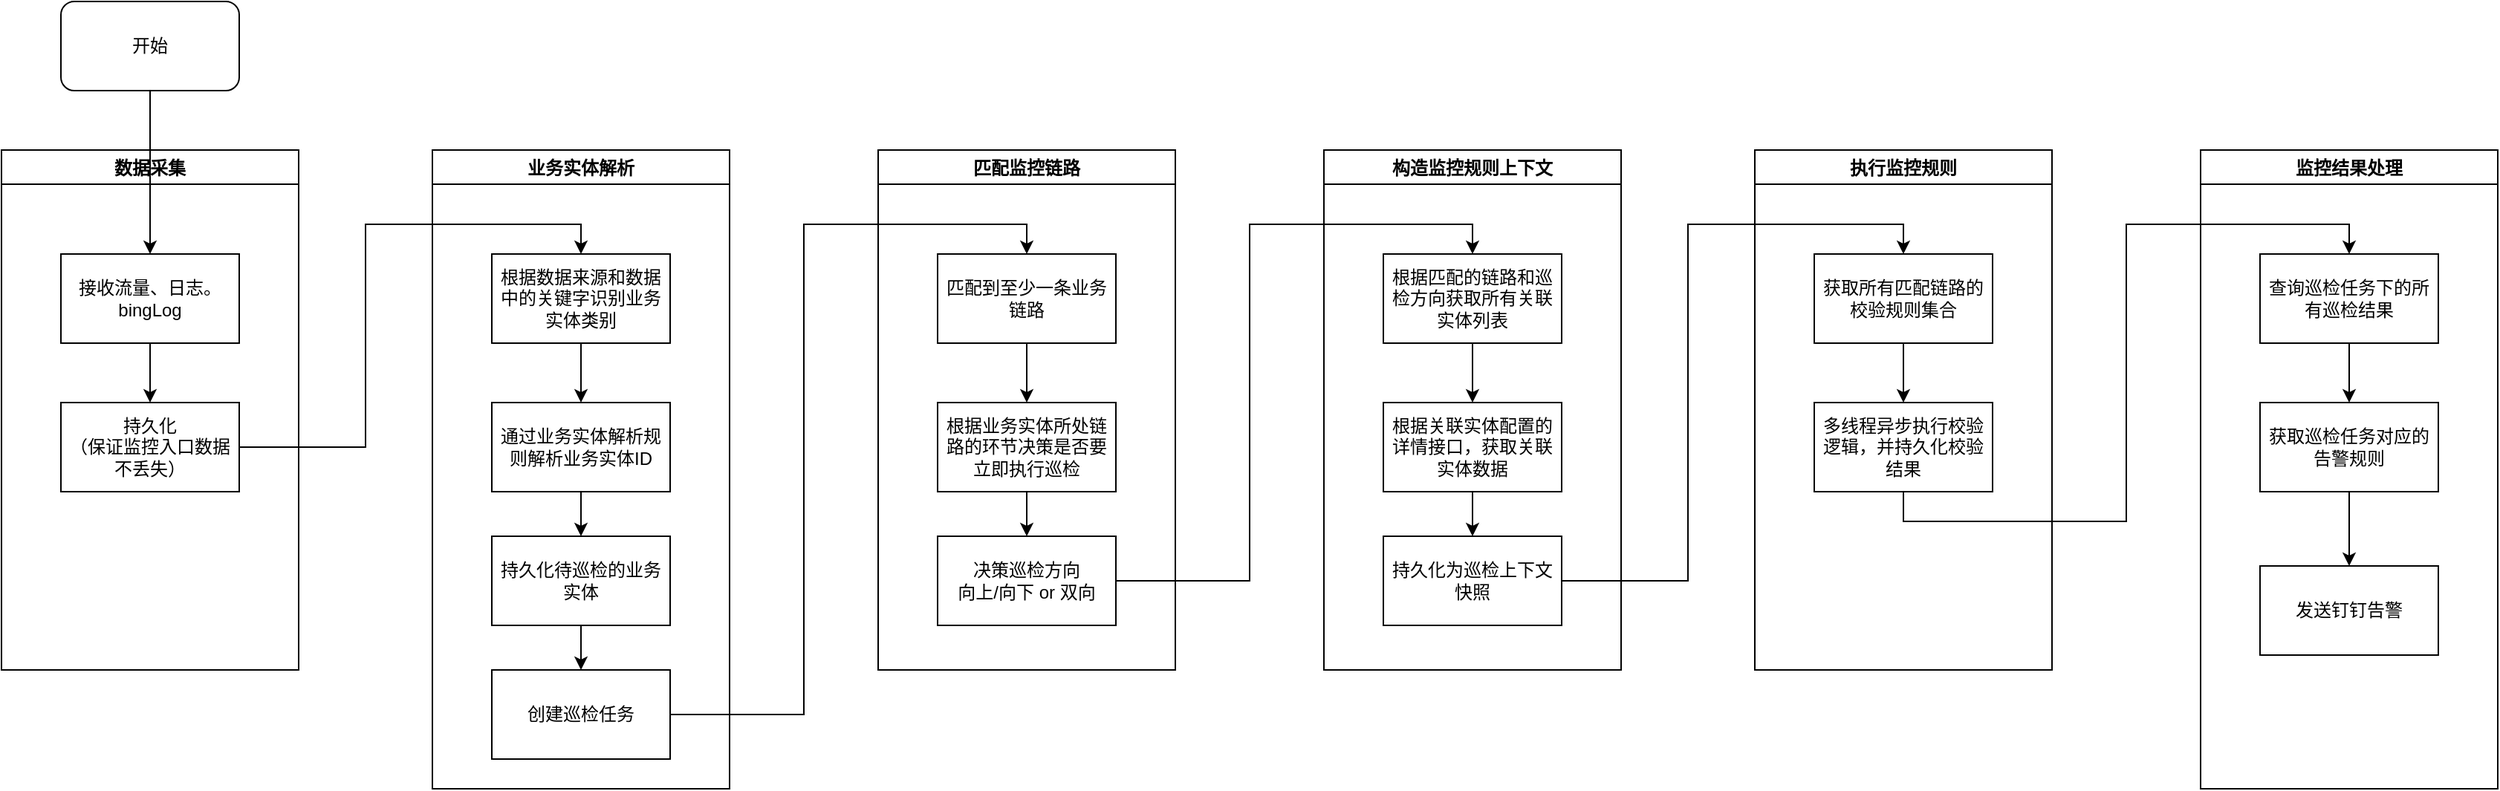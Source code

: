 <mxfile version="20.3.0" type="github">
  <diagram id="D7YODH7v8Cu3DkDxqm7N" name="第 1 页">
    <mxGraphModel dx="1298" dy="882" grid="1" gridSize="10" guides="1" tooltips="1" connect="1" arrows="1" fold="1" page="1" pageScale="1" pageWidth="827" pageHeight="1169" math="0" shadow="0">
      <root>
        <mxCell id="0" />
        <mxCell id="1" parent="0" />
        <mxCell id="Y7YBReNhOn6DADfV4-6s-2" value="业务实体解析" style="swimlane;" parent="1" vertex="1">
          <mxGeometry x="410" y="210" width="200" height="430" as="geometry" />
        </mxCell>
        <mxCell id="NrAy47tPbd4vURZMrOmv-11" style="edgeStyle=orthogonalEdgeStyle;rounded=0;orthogonalLoop=1;jettySize=auto;html=1;entryX=0.5;entryY=0;entryDx=0;entryDy=0;" edge="1" parent="Y7YBReNhOn6DADfV4-6s-2" source="NrAy47tPbd4vURZMrOmv-7" target="NrAy47tPbd4vURZMrOmv-8">
          <mxGeometry relative="1" as="geometry" />
        </mxCell>
        <mxCell id="NrAy47tPbd4vURZMrOmv-7" value="根据数据来源和数据中的关键字识别业务实体类别" style="rounded=0;whiteSpace=wrap;html=1;" vertex="1" parent="Y7YBReNhOn6DADfV4-6s-2">
          <mxGeometry x="40" y="70" width="120" height="60" as="geometry" />
        </mxCell>
        <mxCell id="NrAy47tPbd4vURZMrOmv-12" style="edgeStyle=orthogonalEdgeStyle;rounded=0;orthogonalLoop=1;jettySize=auto;html=1;entryX=0.5;entryY=0;entryDx=0;entryDy=0;" edge="1" parent="Y7YBReNhOn6DADfV4-6s-2" source="NrAy47tPbd4vURZMrOmv-8" target="NrAy47tPbd4vURZMrOmv-9">
          <mxGeometry relative="1" as="geometry" />
        </mxCell>
        <mxCell id="NrAy47tPbd4vURZMrOmv-8" value="通过业务实体解析规则解析业务实体ID" style="rounded=0;whiteSpace=wrap;html=1;" vertex="1" parent="Y7YBReNhOn6DADfV4-6s-2">
          <mxGeometry x="40" y="170" width="120" height="60" as="geometry" />
        </mxCell>
        <mxCell id="NrAy47tPbd4vURZMrOmv-32" style="edgeStyle=orthogonalEdgeStyle;rounded=0;orthogonalLoop=1;jettySize=auto;html=1;entryX=0.5;entryY=0;entryDx=0;entryDy=0;" edge="1" parent="Y7YBReNhOn6DADfV4-6s-2" source="NrAy47tPbd4vURZMrOmv-9" target="NrAy47tPbd4vURZMrOmv-31">
          <mxGeometry relative="1" as="geometry" />
        </mxCell>
        <mxCell id="NrAy47tPbd4vURZMrOmv-9" value="持久化待巡检的业务实体" style="rounded=0;whiteSpace=wrap;html=1;" vertex="1" parent="Y7YBReNhOn6DADfV4-6s-2">
          <mxGeometry x="40" y="260" width="120" height="60" as="geometry" />
        </mxCell>
        <mxCell id="NrAy47tPbd4vURZMrOmv-31" value="创建巡检任务" style="rounded=0;whiteSpace=wrap;html=1;" vertex="1" parent="Y7YBReNhOn6DADfV4-6s-2">
          <mxGeometry x="40" y="350" width="120" height="60" as="geometry" />
        </mxCell>
        <mxCell id="Y7YBReNhOn6DADfV4-6s-1" value="数据采集" style="swimlane;" parent="1" vertex="1">
          <mxGeometry x="120" y="210" width="200" height="350" as="geometry" />
        </mxCell>
        <mxCell id="NrAy47tPbd4vURZMrOmv-6" style="edgeStyle=orthogonalEdgeStyle;rounded=0;orthogonalLoop=1;jettySize=auto;html=1;entryX=0.5;entryY=0;entryDx=0;entryDy=0;" edge="1" parent="Y7YBReNhOn6DADfV4-6s-1" source="NrAy47tPbd4vURZMrOmv-1" target="NrAy47tPbd4vURZMrOmv-5">
          <mxGeometry relative="1" as="geometry" />
        </mxCell>
        <mxCell id="NrAy47tPbd4vURZMrOmv-1" value="接收流量、日志。bingLog" style="rounded=0;whiteSpace=wrap;html=1;" vertex="1" parent="Y7YBReNhOn6DADfV4-6s-1">
          <mxGeometry x="40" y="70" width="120" height="60" as="geometry" />
        </mxCell>
        <mxCell id="NrAy47tPbd4vURZMrOmv-5" value="持久化&lt;br&gt;（保证监控入口数据不丢失）" style="rounded=0;whiteSpace=wrap;html=1;" vertex="1" parent="Y7YBReNhOn6DADfV4-6s-1">
          <mxGeometry x="40" y="170" width="120" height="60" as="geometry" />
        </mxCell>
        <mxCell id="Y7YBReNhOn6DADfV4-6s-3" value="匹配监控链路" style="swimlane;" parent="1" vertex="1">
          <mxGeometry x="710" y="210" width="200" height="350" as="geometry" />
        </mxCell>
        <mxCell id="NrAy47tPbd4vURZMrOmv-16" style="edgeStyle=orthogonalEdgeStyle;rounded=0;orthogonalLoop=1;jettySize=auto;html=1;entryX=0.5;entryY=0;entryDx=0;entryDy=0;" edge="1" parent="Y7YBReNhOn6DADfV4-6s-3" source="NrAy47tPbd4vURZMrOmv-13" target="NrAy47tPbd4vURZMrOmv-14">
          <mxGeometry relative="1" as="geometry" />
        </mxCell>
        <mxCell id="NrAy47tPbd4vURZMrOmv-13" value="匹配到至少一条业务链路" style="rounded=0;whiteSpace=wrap;html=1;" vertex="1" parent="Y7YBReNhOn6DADfV4-6s-3">
          <mxGeometry x="40" y="70" width="120" height="60" as="geometry" />
        </mxCell>
        <mxCell id="NrAy47tPbd4vURZMrOmv-18" style="edgeStyle=orthogonalEdgeStyle;rounded=0;orthogonalLoop=1;jettySize=auto;html=1;entryX=0.5;entryY=0;entryDx=0;entryDy=0;" edge="1" parent="Y7YBReNhOn6DADfV4-6s-3" source="NrAy47tPbd4vURZMrOmv-14" target="NrAy47tPbd4vURZMrOmv-17">
          <mxGeometry relative="1" as="geometry" />
        </mxCell>
        <mxCell id="NrAy47tPbd4vURZMrOmv-14" value="根据业务实体所处链路的环节决策是否要立即执行巡检" style="rounded=0;whiteSpace=wrap;html=1;" vertex="1" parent="Y7YBReNhOn6DADfV4-6s-3">
          <mxGeometry x="40" y="170" width="120" height="60" as="geometry" />
        </mxCell>
        <mxCell id="NrAy47tPbd4vURZMrOmv-17" value="决策巡检方向&lt;br&gt;向上/向下 or 双向" style="rounded=0;whiteSpace=wrap;html=1;" vertex="1" parent="Y7YBReNhOn6DADfV4-6s-3">
          <mxGeometry x="40" y="260" width="120" height="60" as="geometry" />
        </mxCell>
        <mxCell id="Y7YBReNhOn6DADfV4-6s-4" value="构造监控规则上下文" style="swimlane;" parent="1" vertex="1">
          <mxGeometry x="1010" y="210" width="200" height="350" as="geometry" />
        </mxCell>
        <mxCell id="NrAy47tPbd4vURZMrOmv-23" style="edgeStyle=orthogonalEdgeStyle;rounded=0;orthogonalLoop=1;jettySize=auto;html=1;entryX=0.5;entryY=0;entryDx=0;entryDy=0;" edge="1" parent="Y7YBReNhOn6DADfV4-6s-4" source="NrAy47tPbd4vURZMrOmv-19" target="NrAy47tPbd4vURZMrOmv-20">
          <mxGeometry relative="1" as="geometry" />
        </mxCell>
        <mxCell id="NrAy47tPbd4vURZMrOmv-19" value="根据匹配的链路和巡检方向获取所有关联实体列表" style="rounded=0;whiteSpace=wrap;html=1;" vertex="1" parent="Y7YBReNhOn6DADfV4-6s-4">
          <mxGeometry x="40" y="70" width="120" height="60" as="geometry" />
        </mxCell>
        <mxCell id="NrAy47tPbd4vURZMrOmv-24" style="edgeStyle=orthogonalEdgeStyle;rounded=0;orthogonalLoop=1;jettySize=auto;html=1;entryX=0.5;entryY=0;entryDx=0;entryDy=0;" edge="1" parent="Y7YBReNhOn6DADfV4-6s-4" source="NrAy47tPbd4vURZMrOmv-20" target="NrAy47tPbd4vURZMrOmv-21">
          <mxGeometry relative="1" as="geometry" />
        </mxCell>
        <mxCell id="NrAy47tPbd4vURZMrOmv-20" value="根据关联实体配置的详情接口，获取关联实体数据" style="rounded=0;whiteSpace=wrap;html=1;" vertex="1" parent="Y7YBReNhOn6DADfV4-6s-4">
          <mxGeometry x="40" y="170" width="120" height="60" as="geometry" />
        </mxCell>
        <mxCell id="NrAy47tPbd4vURZMrOmv-21" value="持久化为巡检上下文快照" style="rounded=0;whiteSpace=wrap;html=1;" vertex="1" parent="Y7YBReNhOn6DADfV4-6s-4">
          <mxGeometry x="40" y="260" width="120" height="60" as="geometry" />
        </mxCell>
        <mxCell id="Y7YBReNhOn6DADfV4-6s-5" value="执行监控规则" style="swimlane;" parent="1" vertex="1">
          <mxGeometry x="1300" y="210" width="200" height="350" as="geometry" />
        </mxCell>
        <mxCell id="NrAy47tPbd4vURZMrOmv-28" style="edgeStyle=orthogonalEdgeStyle;rounded=0;orthogonalLoop=1;jettySize=auto;html=1;entryX=0.5;entryY=0;entryDx=0;entryDy=0;" edge="1" parent="Y7YBReNhOn6DADfV4-6s-5" source="NrAy47tPbd4vURZMrOmv-25" target="NrAy47tPbd4vURZMrOmv-26">
          <mxGeometry relative="1" as="geometry" />
        </mxCell>
        <mxCell id="NrAy47tPbd4vURZMrOmv-25" value="获取所有匹配链路的校验规则集合" style="rounded=0;whiteSpace=wrap;html=1;" vertex="1" parent="Y7YBReNhOn6DADfV4-6s-5">
          <mxGeometry x="40" y="70" width="120" height="60" as="geometry" />
        </mxCell>
        <mxCell id="NrAy47tPbd4vURZMrOmv-26" value="多线程异步执行校验逻辑，并持久化校验结果" style="rounded=0;whiteSpace=wrap;html=1;" vertex="1" parent="Y7YBReNhOn6DADfV4-6s-5">
          <mxGeometry x="40" y="170" width="120" height="60" as="geometry" />
        </mxCell>
        <mxCell id="Y7YBReNhOn6DADfV4-6s-6" value="监控结果处理" style="swimlane;" parent="1" vertex="1">
          <mxGeometry x="1600" y="210" width="200" height="430" as="geometry" />
        </mxCell>
        <mxCell id="NrAy47tPbd4vURZMrOmv-34" style="edgeStyle=orthogonalEdgeStyle;rounded=0;orthogonalLoop=1;jettySize=auto;html=1;entryX=0.5;entryY=0;entryDx=0;entryDy=0;" edge="1" parent="Y7YBReNhOn6DADfV4-6s-6" source="NrAy47tPbd4vURZMrOmv-30" target="NrAy47tPbd4vURZMrOmv-33">
          <mxGeometry relative="1" as="geometry" />
        </mxCell>
        <mxCell id="NrAy47tPbd4vURZMrOmv-30" value="查询巡检任务下的所有巡检结果" style="rounded=0;whiteSpace=wrap;html=1;" vertex="1" parent="Y7YBReNhOn6DADfV4-6s-6">
          <mxGeometry x="40" y="70" width="120" height="60" as="geometry" />
        </mxCell>
        <mxCell id="NrAy47tPbd4vURZMrOmv-36" style="edgeStyle=orthogonalEdgeStyle;rounded=0;orthogonalLoop=1;jettySize=auto;html=1;entryX=0.5;entryY=0;entryDx=0;entryDy=0;" edge="1" parent="Y7YBReNhOn6DADfV4-6s-6" source="NrAy47tPbd4vURZMrOmv-33" target="NrAy47tPbd4vURZMrOmv-35">
          <mxGeometry relative="1" as="geometry" />
        </mxCell>
        <mxCell id="NrAy47tPbd4vURZMrOmv-33" value="获取巡检任务对应的告警规则" style="rounded=0;whiteSpace=wrap;html=1;" vertex="1" parent="Y7YBReNhOn6DADfV4-6s-6">
          <mxGeometry x="40" y="170" width="120" height="60" as="geometry" />
        </mxCell>
        <mxCell id="NrAy47tPbd4vURZMrOmv-35" value="发送钉钉告警" style="rounded=0;whiteSpace=wrap;html=1;" vertex="1" parent="Y7YBReNhOn6DADfV4-6s-6">
          <mxGeometry x="40" y="280" width="120" height="60" as="geometry" />
        </mxCell>
        <mxCell id="NrAy47tPbd4vURZMrOmv-4" value="" style="edgeStyle=orthogonalEdgeStyle;rounded=0;orthogonalLoop=1;jettySize=auto;html=1;" edge="1" parent="1" source="NrAy47tPbd4vURZMrOmv-3" target="NrAy47tPbd4vURZMrOmv-1">
          <mxGeometry relative="1" as="geometry" />
        </mxCell>
        <mxCell id="NrAy47tPbd4vURZMrOmv-3" value="开始" style="rounded=1;whiteSpace=wrap;html=1;" vertex="1" parent="1">
          <mxGeometry x="160" y="110" width="120" height="60" as="geometry" />
        </mxCell>
        <mxCell id="NrAy47tPbd4vURZMrOmv-10" style="edgeStyle=orthogonalEdgeStyle;rounded=0;orthogonalLoop=1;jettySize=auto;html=1;entryX=0.5;entryY=0;entryDx=0;entryDy=0;" edge="1" parent="1" source="NrAy47tPbd4vURZMrOmv-5" target="NrAy47tPbd4vURZMrOmv-7">
          <mxGeometry relative="1" as="geometry" />
        </mxCell>
        <mxCell id="NrAy47tPbd4vURZMrOmv-15" style="edgeStyle=orthogonalEdgeStyle;rounded=0;orthogonalLoop=1;jettySize=auto;html=1;entryX=0.5;entryY=0;entryDx=0;entryDy=0;exitX=1;exitY=0.5;exitDx=0;exitDy=0;" edge="1" parent="1" source="NrAy47tPbd4vURZMrOmv-31" target="NrAy47tPbd4vURZMrOmv-13">
          <mxGeometry relative="1" as="geometry" />
        </mxCell>
        <mxCell id="NrAy47tPbd4vURZMrOmv-22" style="edgeStyle=orthogonalEdgeStyle;rounded=0;orthogonalLoop=1;jettySize=auto;html=1;entryX=0.5;entryY=0;entryDx=0;entryDy=0;" edge="1" parent="1" source="NrAy47tPbd4vURZMrOmv-17" target="NrAy47tPbd4vURZMrOmv-19">
          <mxGeometry relative="1" as="geometry" />
        </mxCell>
        <mxCell id="NrAy47tPbd4vURZMrOmv-27" style="edgeStyle=orthogonalEdgeStyle;rounded=0;orthogonalLoop=1;jettySize=auto;html=1;entryX=0.5;entryY=0;entryDx=0;entryDy=0;" edge="1" parent="1" source="NrAy47tPbd4vURZMrOmv-21" target="NrAy47tPbd4vURZMrOmv-25">
          <mxGeometry relative="1" as="geometry" />
        </mxCell>
        <mxCell id="NrAy47tPbd4vURZMrOmv-29" style="edgeStyle=orthogonalEdgeStyle;rounded=0;orthogonalLoop=1;jettySize=auto;html=1;entryX=0.5;entryY=0;entryDx=0;entryDy=0;exitX=0.5;exitY=1;exitDx=0;exitDy=0;" edge="1" parent="1" source="NrAy47tPbd4vURZMrOmv-26" target="NrAy47tPbd4vURZMrOmv-30">
          <mxGeometry relative="1" as="geometry">
            <mxPoint x="1400" y="510" as="targetPoint" />
          </mxGeometry>
        </mxCell>
      </root>
    </mxGraphModel>
  </diagram>
</mxfile>
